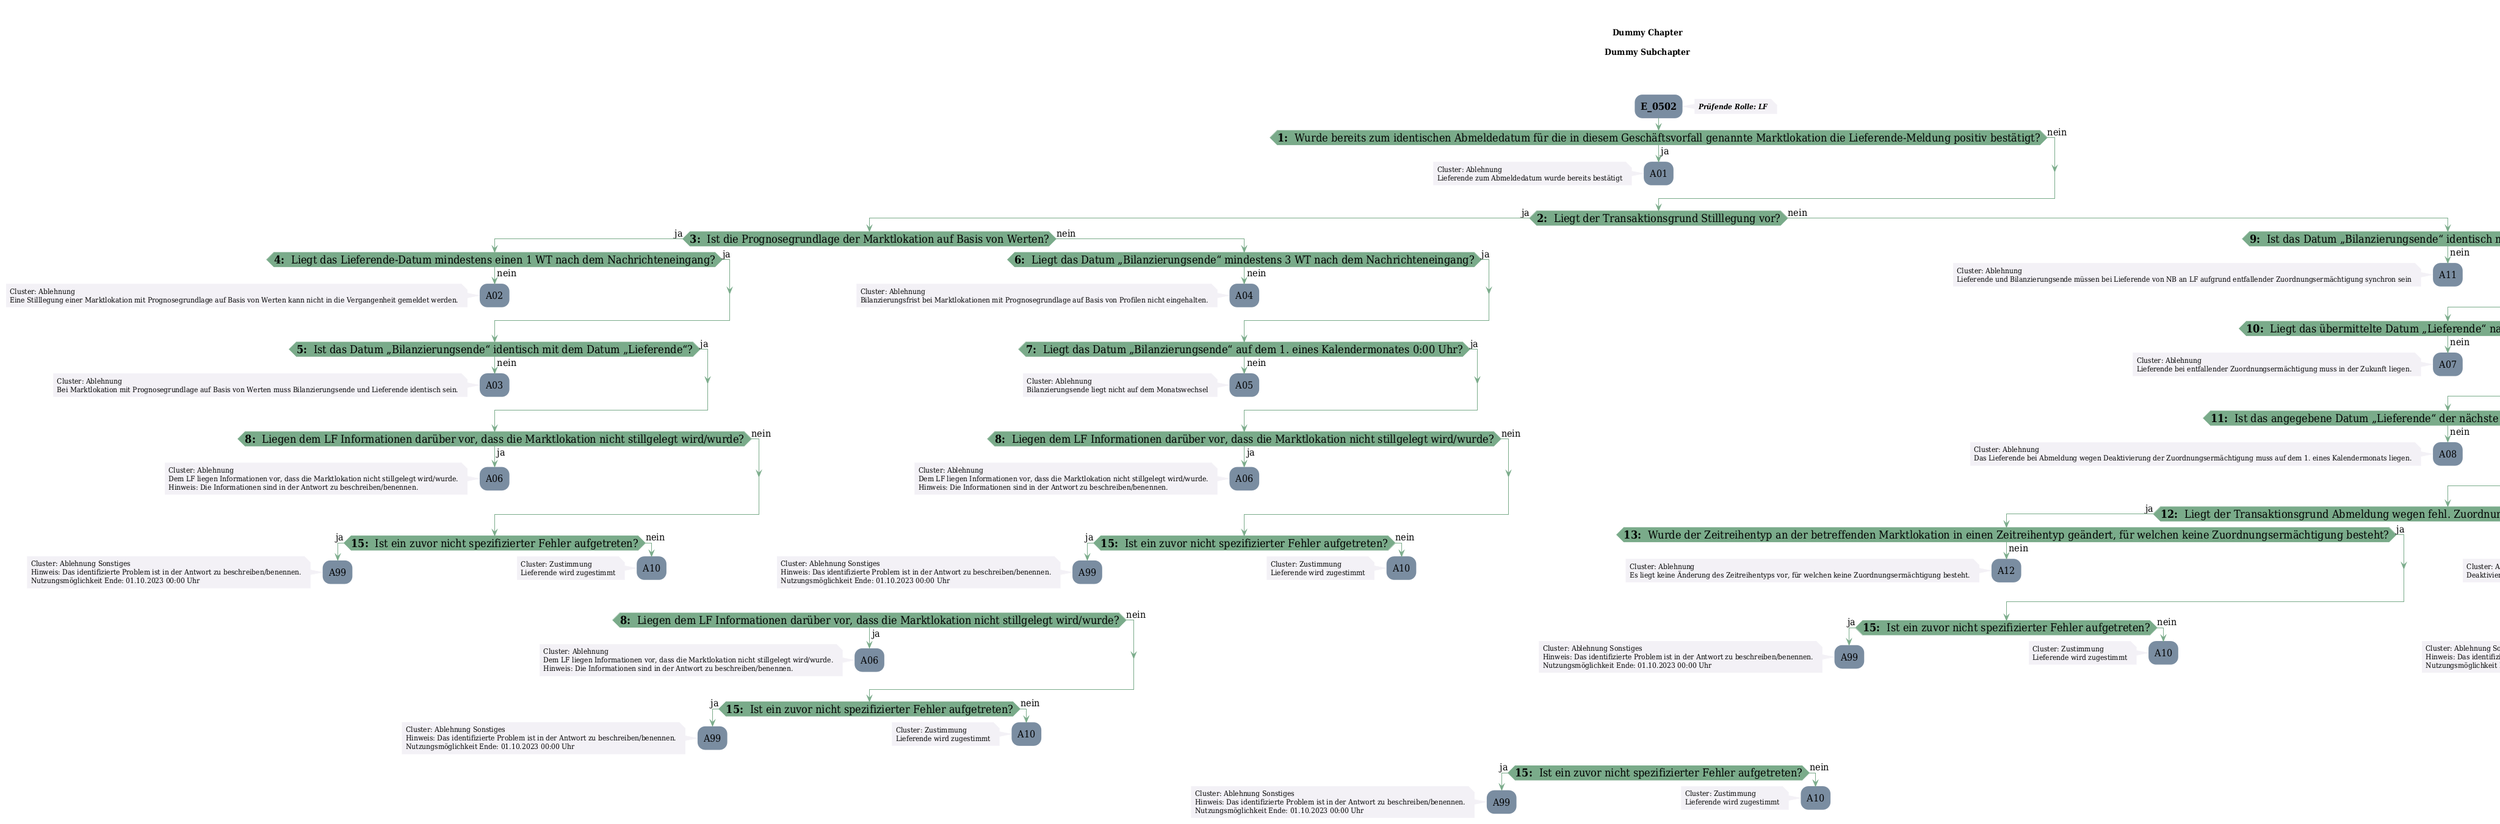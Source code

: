 @startuml
skinparam Shadowing false
skinparam NoteBorderColor #f3f1f6
skinparam NoteBackgroundColor #f3f1f6
skinparam NoteFontSize 12
skinparam ActivityBorderColor none
skinparam ActivityBackgroundColor #7a8da1
skinparam ActivityFontSize 16
skinparam ArrowColor #7aab8a
skinparam ArrowFontSize 16
skinparam ActivityDiamondBackgroundColor #7aab8a
skinparam ActivityDiamondBorderColor #7aab8a
skinparam ActivityDiamondFontSize 18
skinparam defaultFontName DejaVu Serif Condensed
skinparam ActivityEndColor #669580

header
<b>FV2210
2022-12-12
endheader

title
Dummy Chapter

Dummy Subchapter



end title
:<b>E_0502</b>;
note right
<b><i>Prüfende Rolle: LF
end note

if (<b>1: </b> Wurde bereits zum identischen Abmeldedatum für die in diesem Geschäftsvorfall genannte Marktlokation die Lieferende-Meldung positiv bestätigt?) then (ja)
    :A01;
    note left
        Cluster: Ablehnung
        Lieferende zum Abmeldedatum wurde bereits bestätigt
    endnote
    kill;
else (nein)
endif
if (<b>2: </b> Liegt der Transaktionsgrund Stilllegung vor?) then (ja)
    if (<b>3: </b> Ist die Prognosegrundlage der Marktlokation auf Basis von Werten?) then (ja)
        if (<b>4: </b> Liegt das Lieferende-Datum mindestens einen 1 WT nach dem Nachrichteneingang?) then (ja)
        else (nein)
            :A02;
            note left
                Cluster: Ablehnung
                Eine Stilllegung einer Marktlokation mit Prognosegrundlage auf Basis von Werten kann nicht in die Vergangenheit gemeldet werden.
            endnote
            kill;
        endif
        if (<b>5: </b> Ist das Datum „Bilanzierungsende“ identisch mit dem Datum „Lieferende“?) then (ja)
        else (nein)
            :A03;
            note left
                Cluster: Ablehnung
                Bei Marktlokation mit Prognosegrundlage auf Basis von Werten muss Bilanzierungsende und Lieferende identisch sein.
            endnote
            kill;
        endif
        if (<b>8: </b> Liegen dem LF Informationen darüber vor, dass die Marktlokation nicht stillgelegt wird/wurde?) then (ja)
            :A06;
            note left
                Cluster: Ablehnung
                Dem LF liegen Informationen vor, dass die Marktlokation nicht stillgelegt wird/wurde.
                Hinweis: Die Informationen sind in der Antwort zu beschreiben/benennen.
            endnote
            kill;
        else (nein)
        endif
        if (<b>15: </b> Ist ein zuvor nicht spezifizierter Fehler aufgetreten?) then (ja)
            :A99;
            note left
                Cluster: Ablehnung Sonstiges 
                Hinweis: Das identifizierte Problem ist in der Antwort zu beschreiben/benennen.
                Nutzungsmöglichkeit Ende: 01.10.2023 00:00 Uhr
            endnote
            kill;
        else (nein)
            :A10;
            note left
                Cluster: Zustimmung
                Lieferende wird zugestimmt
            endnote
            kill;
        endif
    else (nein)
        if (<b>6: </b> Liegt das Datum „Bilanzierungsende“ mindestens 3 WT nach dem Nachrichteneingang?) then (ja)
        else (nein)
            :A04;
            note left
                Cluster: Ablehnung
                Bilanzierungsfrist bei Marktlokationen mit Prognosegrundlage auf Basis von Profilen nicht eingehalten.
            endnote
            kill;
        endif
        if (<b>7: </b> Liegt das Datum „Bilanzierungsende“ auf dem 1. eines Kalendermonates 0:00 Uhr?) then (ja)
        else (nein)
            :A05;
            note left
                Cluster: Ablehnung
                Bilanzierungsende liegt nicht auf dem Monatswechsel
            endnote
            kill;
        endif
        if (<b>8: </b> Liegen dem LF Informationen darüber vor, dass die Marktlokation nicht stillgelegt wird/wurde?) then (ja)
            :A06;
            note left
                Cluster: Ablehnung
                Dem LF liegen Informationen vor, dass die Marktlokation nicht stillgelegt wird/wurde.
                Hinweis: Die Informationen sind in der Antwort zu beschreiben/benennen.
            endnote
            kill;
        else (nein)
        endif
        if (<b>15: </b> Ist ein zuvor nicht spezifizierter Fehler aufgetreten?) then (ja)
            :A99;
            note left
                Cluster: Ablehnung Sonstiges 
                Hinweis: Das identifizierte Problem ist in der Antwort zu beschreiben/benennen.
                Nutzungsmöglichkeit Ende: 01.10.2023 00:00 Uhr
            endnote
            kill;
        else (nein)
            :A10;
            note left
                Cluster: Zustimmung
                Lieferende wird zugestimmt
            endnote
            kill;
        endif
    endif
    if (<b>8: </b> Liegen dem LF Informationen darüber vor, dass die Marktlokation nicht stillgelegt wird/wurde?) then (ja)
        :A06;
        note left
            Cluster: Ablehnung
            Dem LF liegen Informationen vor, dass die Marktlokation nicht stillgelegt wird/wurde.
            Hinweis: Die Informationen sind in der Antwort zu beschreiben/benennen.
        endnote
        kill;
    else (nein)
    endif
    if (<b>15: </b> Ist ein zuvor nicht spezifizierter Fehler aufgetreten?) then (ja)
        :A99;
        note left
            Cluster: Ablehnung Sonstiges 
            Hinweis: Das identifizierte Problem ist in der Antwort zu beschreiben/benennen.
            Nutzungsmöglichkeit Ende: 01.10.2023 00:00 Uhr
        endnote
        kill;
    else (nein)
        :A10;
        note left
            Cluster: Zustimmung
            Lieferende wird zugestimmt
        endnote
        kill;
    endif
else (nein)
    if (<b>9: </b> Ist das Datum „Bilanzierungsende“ identisch mit dem Datum „Lieferende“?) then (ja)
    else (nein)
        :A11;
        note left
            Cluster: Ablehnung
            Lieferende und Bilanzierungsende müssen bei Lieferende von NB an LF aufgrund entfallender Zuordnungsermächtigung synchron sein
        endnote
        kill;
    endif
    if (<b>10: </b> Liegt das übermittelte Datum „Lieferende“ nach dem Nachrichteneingang?) then (ja)
    else (nein)
        :A07;
        note left
            Cluster: Ablehnung
            Lieferende bei entfallender Zuordnungsermächtigung muss in der Zukunft liegen.
        endnote
        kill;
    endif
    if (<b>11: </b> Ist das angegebene Datum „Lieferende“ der nächste 1. eines Kalendermonats 00:00 Uhr?) then (ja)
    else (nein)
        :A08;
        note left
            Cluster: Ablehnung
            Das Lieferende bei Abmeldung wegen Deaktivierung der Zuordnungsermächtigung muss auf dem 1. eines Kalendermonats liegen.
        endnote
        kill;
    endif
    if (<b>12: </b> Liegt der Transaktionsgrund Abmeldung wegen fehl. Zuordnungsermächtigung aufgrund Änderung ZRT vor?) then (ja)
        if (<b>13: </b> Wurde der Zeitreihentyp an der betreffenden Marktlokation in einen Zeitreihentyp geändert, für welchen keine Zuordnungsermächtigung besteht?) then (ja)
        else (nein)
            :A12;
            note left
                Cluster: Ablehnung
                Es liegt keine Änderung des Zeitreihentyps vor, für welchen keine Zuordnungsermächtigung besteht.
            endnote
            kill;
        endif
        if (<b>15: </b> Ist ein zuvor nicht spezifizierter Fehler aufgetreten?) then (ja)
            :A99;
            note left
                Cluster: Ablehnung Sonstiges 
                Hinweis: Das identifizierte Problem ist in der Antwort zu beschreiben/benennen.
                Nutzungsmöglichkeit Ende: 01.10.2023 00:00 Uhr
            endnote
            kill;
        else (nein)
            :A10;
            note left
                Cluster: Zustimmung
                Lieferende wird zugestimmt
            endnote
            kill;
        endif
    else (nein)
        if (<b>14: </b> Hat der BKV die Deaktivierung der Zuordnungsermächtigung für den ZRT, welcher der genannten Marktlokation zugeordnet ist, vorgenommen?) then (ja)
        else (nein)
            :A09;
            note left
                Cluster: Ablehnung
                Deaktivierung der Zuordnungsermächtigung für den der Marktlokation zugeordneten ZRT hat nicht stattgefunden.
            endnote
            kill;
        endif
        if (<b>15: </b> Ist ein zuvor nicht spezifizierter Fehler aufgetreten?) then (ja)
            :A99;
            note left
                Cluster: Ablehnung Sonstiges 
                Hinweis: Das identifizierte Problem ist in der Antwort zu beschreiben/benennen.
                Nutzungsmöglichkeit Ende: 01.10.2023 00:00 Uhr
            endnote
            kill;
        else (nein)
            :A10;
            note left
                Cluster: Zustimmung
                Lieferende wird zugestimmt
            endnote
            kill;
        endif
    endif
endif
if (<b>15: </b> Ist ein zuvor nicht spezifizierter Fehler aufgetreten?) then (ja)
    :A99;
    note left
        Cluster: Ablehnung Sonstiges 
        Hinweis: Das identifizierte Problem ist in der Antwort zu beschreiben/benennen.
        Nutzungsmöglichkeit Ende: 01.10.2023 00:00 Uhr
    endnote
    kill;
else (nein)
    :A10;
    note left
        Cluster: Zustimmung
        Lieferende wird zugestimmt
    endnote
    kill;
endif

@enduml
